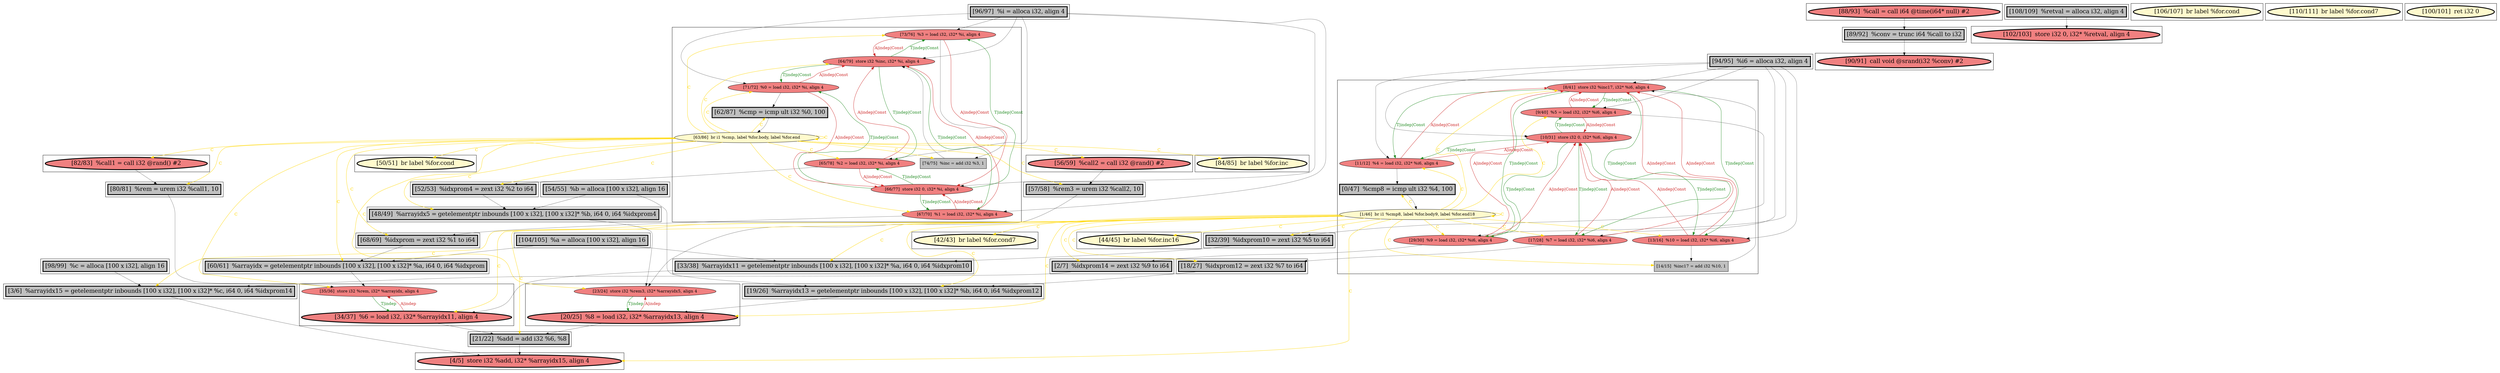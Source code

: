 
digraph G {



node249->node242 [style=solid,color=forestgreen,label="T|indep|Const",penwidth=1.0,fontcolor=forestgreen ]
node231->node230 [style=solid,color=firebrick3,label="A|indep|Const",penwidth=1.0,fontcolor=firebrick3 ]
node207->node242 [style=solid,color=black,label="",penwidth=0.5,fontcolor=black ]
node227->node223 [style=solid,color=forestgreen,label="T|indep|Const",penwidth=1.0,fontcolor=forestgreen ]
node245->node241 [style=solid,color=forestgreen,label="T|indep|Const",penwidth=1.0,fontcolor=forestgreen ]
node230->node229 [style=solid,color=forestgreen,label="T|indep|Const",penwidth=1.0,fontcolor=forestgreen ]
node229->node230 [style=solid,color=firebrick3,label="A|indep|Const",penwidth=1.0,fontcolor=firebrick3 ]
node245->node244 [style=solid,color=forestgreen,label="T|indep|Const",penwidth=1.0,fontcolor=forestgreen ]
node207->node244 [style=solid,color=black,label="",penwidth=0.5,fontcolor=black ]
node211->node216 [style=solid,color=black,label="",penwidth=0.5,fontcolor=black ]
node235->node236 [style=solid,color=forestgreen,label="T|indep",penwidth=1.0,fontcolor=forestgreen ]
node206->node235 [style=solid,color=black,label="",penwidth=0.5,fontcolor=black ]
node230->node231 [style=solid,color=forestgreen,label="T|indep|Const",penwidth=1.0,fontcolor=forestgreen ]
node233->node234 [style=solid,color=black,label="",penwidth=0.5,fontcolor=black ]
node245->node248 [style=solid,color=forestgreen,label="T|indep|Const",penwidth=1.0,fontcolor=forestgreen ]
node232->node235 [style=solid,color=black,label="",penwidth=0.5,fontcolor=black ]
node210->node230 [style=solid,color=black,label="",penwidth=0.5,fontcolor=black ]
node230->node223 [style=solid,color=forestgreen,label="T|indep|Const",penwidth=1.0,fontcolor=forestgreen ]
node236->node260 [style=solid,color=black,label="",penwidth=0.5,fontcolor=black ]
node212->node232 [style=solid,color=black,label="",penwidth=0.5,fontcolor=black ]
node247->node236 [style=solid,color=gold,label="C",penwidth=1.0,fontcolor=gold ]
node225->node222 [style=solid,color=gold,label="C",penwidth=1.0,fontcolor=gold ]
node229->node238 [style=solid,color=black,label="",penwidth=0.5,fontcolor=black ]
node225->node256 [style=solid,color=gold,label="C",penwidth=1.0,fontcolor=gold ]
node237->node259 [style=solid,color=black,label="",penwidth=0.5,fontcolor=black ]
node241->node245 [style=solid,color=firebrick3,label="A|indep|Const",penwidth=1.0,fontcolor=firebrick3 ]
node208->node209 [style=solid,color=forestgreen,label="T|indep",penwidth=1.0,fontcolor=forestgreen ]
node210->node227 [style=solid,color=black,label="",penwidth=0.5,fontcolor=black ]
node225->node229 [style=solid,color=gold,label="C",penwidth=1.0,fontcolor=gold ]
node247->node253 [style=solid,color=gold,label="C",penwidth=1.0,fontcolor=gold ]
node207->node245 [style=solid,color=black,label="",penwidth=0.5,fontcolor=black ]
node249->node241 [style=solid,color=forestgreen,label="T|indep|Const",penwidth=1.0,fontcolor=forestgreen ]
node237->node214 [style=solid,color=black,label="",penwidth=0.5,fontcolor=black ]
node245->node246 [style=solid,color=forestgreen,label="T|indep|Const",penwidth=1.0,fontcolor=forestgreen ]
node249->node248 [style=solid,color=forestgreen,label="T|indep|Const",penwidth=1.0,fontcolor=forestgreen ]
node225->node234 [style=solid,color=gold,label="C",penwidth=1.0,fontcolor=gold ]
node226->node230 [style=solid,color=firebrick3,label="A|indep|Const",penwidth=1.0,fontcolor=firebrick3 ]
node234->node208 [style=solid,color=black,label="",penwidth=0.5,fontcolor=black ]
node242->node245 [style=solid,color=firebrick3,label="A|indep|Const",penwidth=1.0,fontcolor=firebrick3 ]
node247->node244 [style=solid,color=gold,label="C",penwidth=1.0,fontcolor=gold ]
node225->node214 [style=solid,color=gold,label="C",penwidth=1.0,fontcolor=gold ]
node210->node231 [style=solid,color=black,label="",penwidth=0.5,fontcolor=black ]
node247->node251 [style=solid,color=gold,label="C",penwidth=1.0,fontcolor=gold ]
node225->node231 [style=solid,color=gold,label="C",penwidth=1.0,fontcolor=gold ]
node244->node249 [style=solid,color=firebrick3,label="A|indep|Const",penwidth=1.0,fontcolor=firebrick3 ]
node225->node224 [style=solid,color=gold,label="C",penwidth=1.0,fontcolor=gold ]
node225->node219 [style=solid,color=gold,label="C",penwidth=1.0,fontcolor=gold ]
node212->node254 [style=solid,color=black,label="",penwidth=0.5,fontcolor=black ]
node227->node229 [style=solid,color=forestgreen,label="T|indep|Const",penwidth=1.0,fontcolor=forestgreen ]
node247->node260 [style=solid,color=gold,label="C",penwidth=1.0,fontcolor=gold ]
node247->node257 [style=solid,color=gold,label="C",penwidth=1.0,fontcolor=gold ]
node247->node249 [style=solid,color=gold,label="C",penwidth=1.0,fontcolor=gold ]
node248->node245 [style=solid,color=firebrick3,label="A|indep|Const",penwidth=1.0,fontcolor=firebrick3 ]
node225->node230 [style=solid,color=gold,label="C",penwidth=1.0,fontcolor=gold ]
node223->node230 [style=solid,color=firebrick3,label="A|indep|Const",penwidth=1.0,fontcolor=firebrick3 ]
node223->node222 [style=solid,color=black,label="",penwidth=0.5,fontcolor=black ]
node247->node205 [style=solid,color=gold,label="C",penwidth=1.0,fontcolor=gold ]
node225->node206 [style=solid,color=gold,label="C",penwidth=1.0,fontcolor=gold ]
node225->node235 [style=solid,color=gold,label="C",penwidth=1.0,fontcolor=gold ]
node241->node249 [style=solid,color=firebrick3,label="A|indep|Const",penwidth=1.0,fontcolor=firebrick3 ]
node225->node232 [style=solid,color=gold,label="C",penwidth=1.0,fontcolor=gold ]
node225->node208 [style=solid,color=gold,label="C",penwidth=1.0,fontcolor=gold ]
node248->node249 [style=solid,color=firebrick3,label="A|indep|Const",penwidth=1.0,fontcolor=firebrick3 ]
node236->node235 [style=solid,color=firebrick3,label="A|indep",penwidth=1.0,fontcolor=firebrick3 ]
node224->node230 [style=solid,color=black,label="",penwidth=0.5,fontcolor=black ]
node247->node242 [style=solid,color=gold,label="C",penwidth=1.0,fontcolor=gold ]
node225->node233 [style=solid,color=gold,label="C",penwidth=1.0,fontcolor=gold ]
node244->node245 [style=solid,color=firebrick3,label="A|indep|Const",penwidth=1.0,fontcolor=firebrick3 ]
node242->node253 [style=solid,color=black,label="",penwidth=0.5,fontcolor=black ]
node246->node245 [style=solid,color=firebrick3,label="A|indep|Const",penwidth=1.0,fontcolor=firebrick3 ]
node247->node247 [style=solid,color=gold,label="C",penwidth=1.0,fontcolor=gold ]
node247->node241 [style=solid,color=gold,label="C",penwidth=1.0,fontcolor=gold ]
node225->node238 [style=solid,color=gold,label="C",penwidth=1.0,fontcolor=gold ]
node249->node244 [style=solid,color=forestgreen,label="T|indep|Const",penwidth=1.0,fontcolor=forestgreen ]
node223->node227 [style=solid,color=firebrick3,label="A|indep|Const",penwidth=1.0,fontcolor=firebrick3 ]
node231->node224 [style=solid,color=black,label="",penwidth=0.5,fontcolor=black ]
node227->node226 [style=solid,color=forestgreen,label="T|indep|Const",penwidth=1.0,fontcolor=forestgreen ]
node209->node208 [style=solid,color=firebrick3,label="A|indep",penwidth=1.0,fontcolor=firebrick3 ]
node210->node229 [style=solid,color=black,label="",penwidth=0.5,fontcolor=black ]
node247->node254 [style=solid,color=gold,label="C",penwidth=1.0,fontcolor=gold ]
node247->node243 [style=solid,color=gold,label="C",penwidth=1.0,fontcolor=gold ]
node247->node258 [style=solid,color=gold,label="C",penwidth=1.0,fontcolor=gold ]
node247->node216 [style=solid,color=gold,label="C",penwidth=1.0,fontcolor=gold ]
node246->node257 [style=solid,color=black,label="",penwidth=0.5,fontcolor=black ]
node245->node242 [style=solid,color=forestgreen,label="T|indep|Const",penwidth=1.0,fontcolor=forestgreen ]
node247->node255 [style=solid,color=gold,label="C",penwidth=1.0,fontcolor=gold ]
node242->node249 [style=solid,color=firebrick3,label="A|indep|Const",penwidth=1.0,fontcolor=firebrick3 ]
node240->node249 [style=solid,color=black,label="",penwidth=0.5,fontcolor=black ]
node225->node225 [style=solid,color=gold,label="C",penwidth=1.0,fontcolor=gold ]
node241->node255 [style=solid,color=black,label="",penwidth=0.5,fontcolor=black ]
node225->node239 [style=solid,color=gold,label="C",penwidth=1.0,fontcolor=gold ]
node248->node243 [style=solid,color=black,label="",penwidth=0.5,fontcolor=black ]
node214->node208 [style=solid,color=black,label="",penwidth=0.5,fontcolor=black ]
node238->node214 [style=solid,color=black,label="",penwidth=0.5,fontcolor=black ]
node230->node226 [style=solid,color=forestgreen,label="T|indep|Const",penwidth=1.0,fontcolor=forestgreen ]
node225->node228 [style=solid,color=gold,label="C",penwidth=1.0,fontcolor=gold ]
node222->node232 [style=solid,color=black,label="",penwidth=0.5,fontcolor=black ]
node244->node240 [style=solid,color=black,label="",penwidth=0.5,fontcolor=black ]
node257->node259 [style=solid,color=black,label="",penwidth=0.5,fontcolor=black ]
node210->node226 [style=solid,color=black,label="",penwidth=0.5,fontcolor=black ]
node228->node225 [style=solid,color=black,label="",penwidth=0.5,fontcolor=black ]
node221->node215 [style=solid,color=black,label="",penwidth=0.5,fontcolor=black ]
node260->node205 [style=solid,color=black,label="",penwidth=0.5,fontcolor=black ]
node243->node247 [style=solid,color=black,label="",penwidth=0.5,fontcolor=black ]
node226->node228 [style=solid,color=black,label="",penwidth=0.5,fontcolor=black ]
node259->node209 [style=solid,color=black,label="",penwidth=0.5,fontcolor=black ]
node229->node227 [style=solid,color=firebrick3,label="A|indep|Const",penwidth=1.0,fontcolor=firebrick3 ]
node207->node241 [style=solid,color=black,label="",penwidth=0.5,fontcolor=black ]
node255->node216 [style=solid,color=black,label="",penwidth=0.5,fontcolor=black ]
node247->node246 [style=solid,color=gold,label="C",penwidth=1.0,fontcolor=gold ]
node247->node248 [style=solid,color=gold,label="C",penwidth=1.0,fontcolor=gold ]
node207->node249 [style=solid,color=black,label="",penwidth=0.5,fontcolor=black ]
node209->node260 [style=solid,color=black,label="",penwidth=0.5,fontcolor=black ]
node225->node226 [style=solid,color=gold,label="C",penwidth=1.0,fontcolor=gold ]
node226->node227 [style=solid,color=firebrick3,label="A|indep|Const",penwidth=1.0,fontcolor=firebrick3 ]
node219->node206 [style=solid,color=black,label="",penwidth=0.5,fontcolor=black ]
node217->node250 [style=solid,color=black,label="",penwidth=0.5,fontcolor=black ]
node227->node231 [style=solid,color=forestgreen,label="T|indep|Const",penwidth=1.0,fontcolor=forestgreen ]
node215->node220 [style=solid,color=black,label="",penwidth=0.5,fontcolor=black ]
node210->node223 [style=solid,color=black,label="",penwidth=0.5,fontcolor=black ]
node231->node227 [style=solid,color=firebrick3,label="A|indep|Const",penwidth=1.0,fontcolor=firebrick3 ]
node207->node248 [style=solid,color=black,label="",penwidth=0.5,fontcolor=black ]
node247->node259 [style=solid,color=gold,label="C",penwidth=1.0,fontcolor=gold ]
node216->node205 [style=solid,color=black,label="",penwidth=0.5,fontcolor=black ]
node254->node236 [style=solid,color=black,label="",penwidth=0.5,fontcolor=black ]
node247->node240 [style=solid,color=gold,label="C",penwidth=1.0,fontcolor=gold ]
node249->node246 [style=solid,color=forestgreen,label="T|indep|Const",penwidth=1.0,fontcolor=forestgreen ]
node207->node246 [style=solid,color=black,label="",penwidth=0.5,fontcolor=black ]
node253->node254 [style=solid,color=black,label="",penwidth=0.5,fontcolor=black ]
node246->node249 [style=solid,color=firebrick3,label="A|indep|Const",penwidth=1.0,fontcolor=firebrick3 ]
node247->node209 [style=solid,color=gold,label="C",penwidth=1.0,fontcolor=gold ]
node225->node223 [style=solid,color=gold,label="C",penwidth=1.0,fontcolor=gold ]


subgraph cluster36 {


node260 [penwidth=3.0,fontsize=20,fillcolor=grey,label="[21/22]  %add = add i32 %6, %8",shape=rectangle,style=filled ]



}

subgraph cluster15 {


node221 [penwidth=3.0,fontsize=20,fillcolor=lightcoral,label="[88/93]  %call = call i64 @time(i64* null) #2",shape=ellipse,style=filled ]



}

subgraph cluster35 {


node259 [penwidth=3.0,fontsize=20,fillcolor=grey,label="[19/26]  %arrayidx13 = getelementptr inbounds [100 x i32], [100 x i32]* %b, i64 0, i64 %idxprom12",shape=rectangle,style=filled ]



}

subgraph cluster11 {


node217 [penwidth=3.0,fontsize=20,fillcolor=grey,label="[108/109]  %retval = alloca i32, align 4",shape=rectangle,style=filled ]



}

subgraph cluster19 {


node233 [penwidth=3.0,fontsize=20,fillcolor=lightcoral,label="[56/59]  %call2 = call i32 @rand() #2",shape=ellipse,style=filled ]



}

subgraph cluster9 {


node215 [penwidth=3.0,fontsize=20,fillcolor=grey,label="[89/92]  %conv = trunc i64 %call to i32",shape=rectangle,style=filled ]



}

subgraph cluster8 {


node214 [penwidth=3.0,fontsize=20,fillcolor=grey,label="[48/49]  %arrayidx5 = getelementptr inbounds [100 x i32], [100 x i32]* %b, i64 0, i64 %idxprom4",shape=rectangle,style=filled ]



}

subgraph cluster10 {


node216 [penwidth=3.0,fontsize=20,fillcolor=grey,label="[3/6]  %arrayidx15 = getelementptr inbounds [100 x i32], [100 x i32]* %c, i64 0, i64 %idxprom14",shape=rectangle,style=filled ]



}

subgraph cluster23 {


node238 [penwidth=3.0,fontsize=20,fillcolor=grey,label="[52/53]  %idxprom4 = zext i32 %2 to i64",shape=rectangle,style=filled ]



}

subgraph cluster7 {


node213 [penwidth=3.0,fontsize=20,fillcolor=lemonchiffon,label="[106/107]  br label %for.cond",shape=ellipse,style=filled ]



}

subgraph cluster14 {


node220 [penwidth=3.0,fontsize=20,fillcolor=lightcoral,label="[90/91]  call void @srand(i32 %conv) #2",shape=ellipse,style=filled ]



}

subgraph cluster6 {


node212 [penwidth=3.0,fontsize=20,fillcolor=grey,label="[104/105]  %a = alloca [100 x i32], align 16",shape=rectangle,style=filled ]



}

subgraph cluster30 {


node254 [penwidth=3.0,fontsize=20,fillcolor=grey,label="[33/38]  %arrayidx11 = getelementptr inbounds [100 x i32], [100 x i32]* %a, i64 0, i64 %idxprom10",shape=rectangle,style=filled ]



}

subgraph cluster31 {


node255 [penwidth=3.0,fontsize=20,fillcolor=grey,label="[2/7]  %idxprom14 = zext i32 %9 to i64",shape=rectangle,style=filled ]



}

subgraph cluster0 {


node205 [penwidth=3.0,fontsize=20,fillcolor=lightcoral,label="[4/5]  store i32 %add, i32* %arrayidx15, align 4",shape=ellipse,style=filled ]



}

subgraph cluster13 {


node219 [penwidth=3.0,fontsize=20,fillcolor=lightcoral,label="[82/83]  %call1 = call i32 @rand() #2",shape=ellipse,style=filled ]



}

subgraph cluster5 {


node211 [penwidth=3.0,fontsize=20,fillcolor=grey,label="[98/99]  %c = alloca [100 x i32], align 16",shape=rectangle,style=filled ]



}

subgraph cluster1 {


node206 [penwidth=3.0,fontsize=20,fillcolor=grey,label="[80/81]  %rem = urem i32 %call1, 10",shape=rectangle,style=filled ]



}

subgraph cluster32 {


node256 [penwidth=3.0,fontsize=20,fillcolor=lemonchiffon,label="[84/85]  br label %for.inc",shape=ellipse,style=filled ]



}

subgraph cluster3 {


node209 [penwidth=3.0,fontsize=20,fillcolor=lightcoral,label="[20/25]  %8 = load i32, i32* %arrayidx13, align 4",shape=ellipse,style=filled ]
node208 [fillcolor=lightcoral,label="[23/24]  store i32 %rem3, i32* %arrayidx5, align 4",shape=ellipse,style=filled ]



}

subgraph cluster4 {


node210 [penwidth=3.0,fontsize=20,fillcolor=grey,label="[96/97]  %i = alloca i32, align 4",shape=rectangle,style=filled ]



}

subgraph cluster17 {


node230 [fillcolor=lightcoral,label="[64/79]  store i32 %inc, i32* %i, align 4",shape=ellipse,style=filled ]
node231 [fillcolor=lightcoral,label="[73/76]  %3 = load i32, i32* %i, align 4",shape=ellipse,style=filled ]
node224 [fillcolor=grey,label="[74/75]  %inc = add i32 %3, 1",shape=rectangle,style=filled ]
node223 [fillcolor=lightcoral,label="[67/70]  %1 = load i32, i32* %i, align 4",shape=ellipse,style=filled ]
node225 [fillcolor=lemonchiffon,label="[63/86]  br i1 %cmp, label %for.body, label %for.end",shape=ellipse,style=filled ]
node227 [fillcolor=lightcoral,label="[66/77]  store i32 0, i32* %i, align 4",shape=ellipse,style=filled ]
node229 [fillcolor=lightcoral,label="[65/78]  %2 = load i32, i32* %i, align 4",shape=ellipse,style=filled ]
node226 [fillcolor=lightcoral,label="[71/72]  %0 = load i32, i32* %i, align 4",shape=ellipse,style=filled ]
node228 [penwidth=3.0,fontsize=20,fillcolor=grey,label="[62/87]  %cmp = icmp ult i32 %0, 100",shape=rectangle,style=filled ]



}

subgraph cluster16 {


node222 [penwidth=3.0,fontsize=20,fillcolor=grey,label="[68/69]  %idxprom = zext i32 %1 to i64",shape=rectangle,style=filled ]



}

subgraph cluster2 {


node207 [penwidth=3.0,fontsize=20,fillcolor=grey,label="[94/95]  %i6 = alloca i32, align 4",shape=rectangle,style=filled ]



}

subgraph cluster34 {


node258 [penwidth=3.0,fontsize=20,fillcolor=lemonchiffon,label="[44/45]  br label %for.inc16",shape=ellipse,style=filled ]



}

subgraph cluster22 {


node237 [penwidth=3.0,fontsize=20,fillcolor=grey,label="[54/55]  %b = alloca [100 x i32], align 16",shape=rectangle,style=filled ]



}

subgraph cluster25 {


node249 [fillcolor=lightcoral,label="[8/41]  store i32 %inc17, i32* %i6, align 4",shape=ellipse,style=filled ]
node247 [fillcolor=lemonchiffon,label="[1/46]  br i1 %cmp8, label %for.body9, label %for.end18",shape=ellipse,style=filled ]
node246 [fillcolor=lightcoral,label="[17/28]  %7 = load i32, i32* %i6, align 4",shape=ellipse,style=filled ]
node248 [fillcolor=lightcoral,label="[11/12]  %4 = load i32, i32* %i6, align 4",shape=ellipse,style=filled ]
node243 [penwidth=3.0,fontsize=20,fillcolor=grey,label="[0/47]  %cmp8 = icmp ult i32 %4, 100",shape=rectangle,style=filled ]
node240 [fillcolor=grey,label="[14/15]  %inc17 = add i32 %10, 1",shape=rectangle,style=filled ]
node241 [fillcolor=lightcoral,label="[29/30]  %9 = load i32, i32* %i6, align 4",shape=ellipse,style=filled ]
node245 [fillcolor=lightcoral,label="[10/31]  store i32 0, i32* %i6, align 4",shape=ellipse,style=filled ]
node242 [fillcolor=lightcoral,label="[9/40]  %5 = load i32, i32* %i6, align 4",shape=ellipse,style=filled ]
node244 [fillcolor=lightcoral,label="[13/16]  %10 = load i32, i32* %i6, align 4",shape=ellipse,style=filled ]



}

subgraph cluster18 {


node232 [penwidth=3.0,fontsize=20,fillcolor=grey,label="[60/61]  %arrayidx = getelementptr inbounds [100 x i32], [100 x i32]* %a, i64 0, i64 %idxprom",shape=rectangle,style=filled ]



}

subgraph cluster29 {


node253 [penwidth=3.0,fontsize=20,fillcolor=grey,label="[32/39]  %idxprom10 = zext i32 %5 to i64",shape=rectangle,style=filled ]



}

subgraph cluster20 {


node234 [penwidth=3.0,fontsize=20,fillcolor=grey,label="[57/58]  %rem3 = urem i32 %call2, 10",shape=rectangle,style=filled ]



}

subgraph cluster26 {


node250 [penwidth=3.0,fontsize=20,fillcolor=lightcoral,label="[102/103]  store i32 0, i32* %retval, align 4",shape=ellipse,style=filled ]



}

subgraph cluster24 {


node239 [penwidth=3.0,fontsize=20,fillcolor=lemonchiffon,label="[50/51]  br label %for.cond",shape=ellipse,style=filled ]



}

subgraph cluster28 {


node252 [penwidth=3.0,fontsize=20,fillcolor=lemonchiffon,label="[110/111]  br label %for.cond7",shape=ellipse,style=filled ]



}

subgraph cluster27 {


node251 [penwidth=3.0,fontsize=20,fillcolor=lemonchiffon,label="[42/43]  br label %for.cond7",shape=ellipse,style=filled ]



}

subgraph cluster21 {


node236 [penwidth=3.0,fontsize=20,fillcolor=lightcoral,label="[34/37]  %6 = load i32, i32* %arrayidx11, align 4",shape=ellipse,style=filled ]
node235 [fillcolor=lightcoral,label="[35/36]  store i32 %rem, i32* %arrayidx, align 4",shape=ellipse,style=filled ]



}

subgraph cluster12 {


node218 [penwidth=3.0,fontsize=20,fillcolor=lemonchiffon,label="[100/101]  ret i32 0",shape=ellipse,style=filled ]



}

subgraph cluster33 {


node257 [penwidth=3.0,fontsize=20,fillcolor=grey,label="[18/27]  %idxprom12 = zext i32 %7 to i64",shape=rectangle,style=filled ]



}

}
